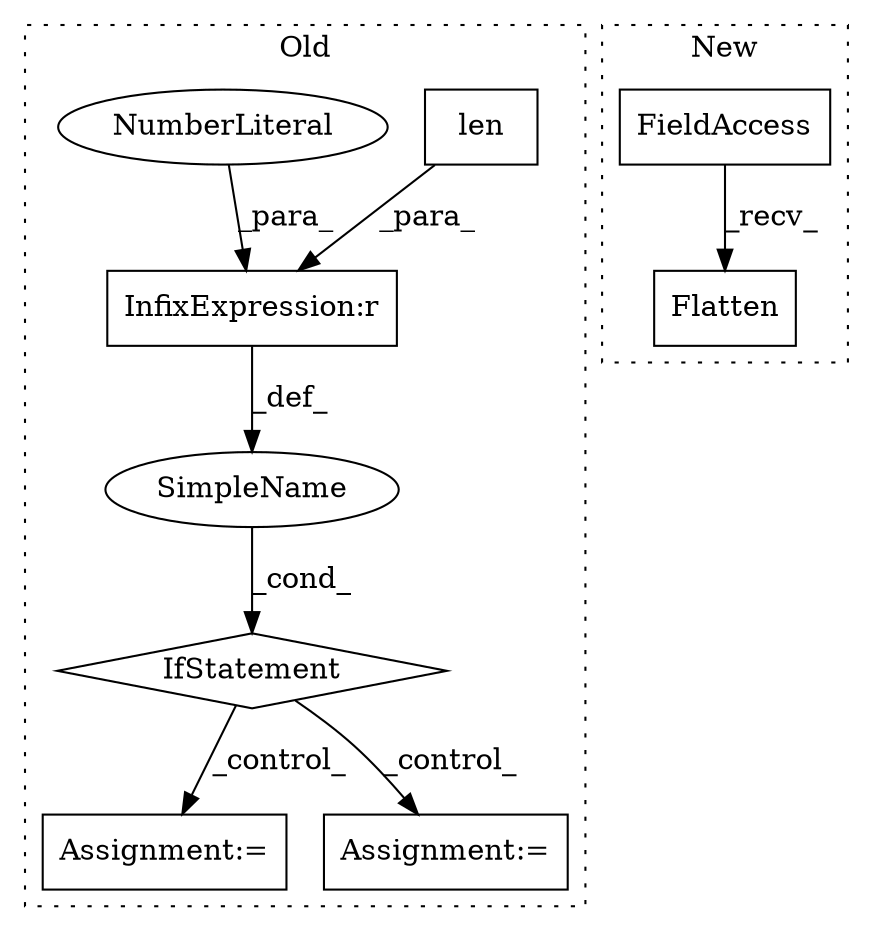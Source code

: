 digraph G {
subgraph cluster0 {
1 [label="IfStatement" a="25" s="10281,10311" l="4,2" shape="diamond"];
4 [label="SimpleName" a="42" s="" l="" shape="ellipse"];
5 [label="Assignment:=" a="7" s="10608" l="1" shape="box"];
6 [label="Assignment:=" a="7" s="10519" l="1" shape="box"];
7 [label="len" a="32" s="10285,10306" l="4,1" shape="box"];
8 [label="InfixExpression:r" a="27" s="10307" l="3" shape="box"];
9 [label="NumberLiteral" a="34" s="10310" l="1" shape="ellipse"];
label = "Old";
style="dotted";
}
subgraph cluster1 {
2 [label="Flatten" a="32" s="11792,11810" l="8,1" shape="box"];
3 [label="FieldAccess" a="22" s="11768" l="23" shape="box"];
label = "New";
style="dotted";
}
1 -> 6 [label="_control_"];
1 -> 5 [label="_control_"];
3 -> 2 [label="_recv_"];
4 -> 1 [label="_cond_"];
7 -> 8 [label="_para_"];
8 -> 4 [label="_def_"];
9 -> 8 [label="_para_"];
}